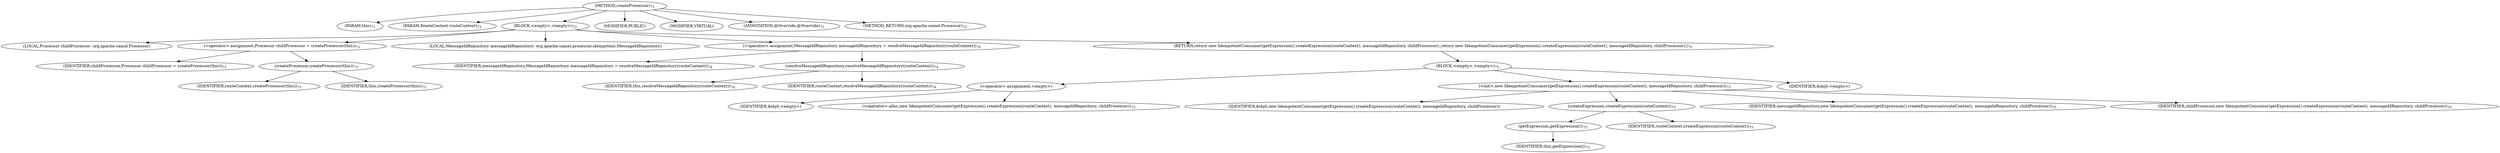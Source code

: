 digraph "createProcessor" {  
"107" [label = <(METHOD,createProcessor)<SUB>71</SUB>> ]
"14" [label = <(PARAM,this)<SUB>71</SUB>> ]
"108" [label = <(PARAM,RouteContext routeContext)<SUB>72</SUB>> ]
"109" [label = <(BLOCK,&lt;empty&gt;,&lt;empty&gt;)<SUB>72</SUB>> ]
"110" [label = <(LOCAL,Processor childProcessor: org.apache.camel.Processor)> ]
"111" [label = <(&lt;operator&gt;.assignment,Processor childProcessor = createProcessor(this))<SUB>73</SUB>> ]
"112" [label = <(IDENTIFIER,childProcessor,Processor childProcessor = createProcessor(this))<SUB>73</SUB>> ]
"113" [label = <(createProcessor,createProcessor(this))<SUB>73</SUB>> ]
"114" [label = <(IDENTIFIER,routeContext,createProcessor(this))<SUB>73</SUB>> ]
"13" [label = <(IDENTIFIER,this,createProcessor(this))<SUB>73</SUB>> ]
"115" [label = <(LOCAL,MessageIdRepository messageIdRepository: org.apache.camel.processor.idempotent.MessageIdRepository)> ]
"116" [label = <(&lt;operator&gt;.assignment,MessageIdRepository messageIdRepository = resolveMessageIdRepository(routeContext))<SUB>74</SUB>> ]
"117" [label = <(IDENTIFIER,messageIdRepository,MessageIdRepository messageIdRepository = resolveMessageIdRepository(routeContext))<SUB>74</SUB>> ]
"118" [label = <(resolveMessageIdRepository,resolveMessageIdRepository(routeContext))<SUB>74</SUB>> ]
"15" [label = <(IDENTIFIER,this,resolveMessageIdRepository(routeContext))<SUB>74</SUB>> ]
"119" [label = <(IDENTIFIER,routeContext,resolveMessageIdRepository(routeContext))<SUB>74</SUB>> ]
"120" [label = <(RETURN,return new IdempotentConsumer(getExpression().createExpression(routeContext), messageIdRepository, childProcessor);,return new IdempotentConsumer(getExpression().createExpression(routeContext), messageIdRepository, childProcessor);)<SUB>75</SUB>> ]
"121" [label = <(BLOCK,&lt;empty&gt;,&lt;empty&gt;)<SUB>75</SUB>> ]
"122" [label = <(&lt;operator&gt;.assignment,&lt;empty&gt;)> ]
"123" [label = <(IDENTIFIER,$obj0,&lt;empty&gt;)> ]
"124" [label = <(&lt;operator&gt;.alloc,new IdempotentConsumer(getExpression().createExpression(routeContext), messageIdRepository, childProcessor))<SUB>75</SUB>> ]
"125" [label = <(&lt;init&gt;,new IdempotentConsumer(getExpression().createExpression(routeContext), messageIdRepository, childProcessor))<SUB>75</SUB>> ]
"126" [label = <(IDENTIFIER,$obj0,new IdempotentConsumer(getExpression().createExpression(routeContext), messageIdRepository, childProcessor))> ]
"127" [label = <(createExpression,createExpression(routeContext))<SUB>75</SUB>> ]
"128" [label = <(getExpression,getExpression())<SUB>75</SUB>> ]
"16" [label = <(IDENTIFIER,this,getExpression())<SUB>75</SUB>> ]
"129" [label = <(IDENTIFIER,routeContext,createExpression(routeContext))<SUB>75</SUB>> ]
"130" [label = <(IDENTIFIER,messageIdRepository,new IdempotentConsumer(getExpression().createExpression(routeContext), messageIdRepository, childProcessor))<SUB>75</SUB>> ]
"131" [label = <(IDENTIFIER,childProcessor,new IdempotentConsumer(getExpression().createExpression(routeContext), messageIdRepository, childProcessor))<SUB>76</SUB>> ]
"132" [label = <(IDENTIFIER,$obj0,&lt;empty&gt;)> ]
"133" [label = <(MODIFIER,PUBLIC)> ]
"134" [label = <(MODIFIER,VIRTUAL)> ]
"135" [label = <(ANNOTATION,@Override,@Override)<SUB>71</SUB>> ]
"136" [label = <(METHOD_RETURN,org.apache.camel.Processor)<SUB>72</SUB>> ]
  "107" -> "14" 
  "107" -> "108" 
  "107" -> "109" 
  "107" -> "133" 
  "107" -> "134" 
  "107" -> "135" 
  "107" -> "136" 
  "109" -> "110" 
  "109" -> "111" 
  "109" -> "115" 
  "109" -> "116" 
  "109" -> "120" 
  "111" -> "112" 
  "111" -> "113" 
  "113" -> "114" 
  "113" -> "13" 
  "116" -> "117" 
  "116" -> "118" 
  "118" -> "15" 
  "118" -> "119" 
  "120" -> "121" 
  "121" -> "122" 
  "121" -> "125" 
  "121" -> "132" 
  "122" -> "123" 
  "122" -> "124" 
  "125" -> "126" 
  "125" -> "127" 
  "125" -> "130" 
  "125" -> "131" 
  "127" -> "128" 
  "127" -> "129" 
  "128" -> "16" 
}
